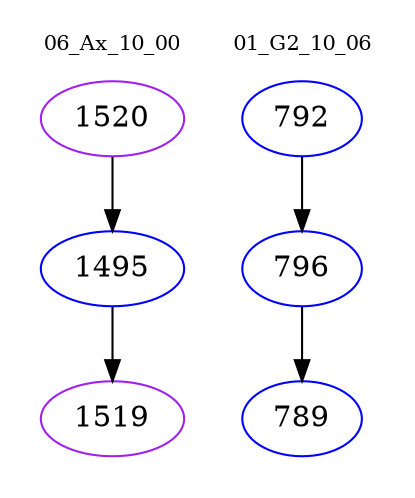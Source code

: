 digraph{
subgraph cluster_0 {
color = white
label = "06_Ax_10_00";
fontsize=10;
T0_1520 [label="1520", color="purple"]
T0_1520 -> T0_1495 [color="black"]
T0_1495 [label="1495", color="blue"]
T0_1495 -> T0_1519 [color="black"]
T0_1519 [label="1519", color="purple"]
}
subgraph cluster_1 {
color = white
label = "01_G2_10_06";
fontsize=10;
T1_792 [label="792", color="blue"]
T1_792 -> T1_796 [color="black"]
T1_796 [label="796", color="blue"]
T1_796 -> T1_789 [color="black"]
T1_789 [label="789", color="blue"]
}
}
